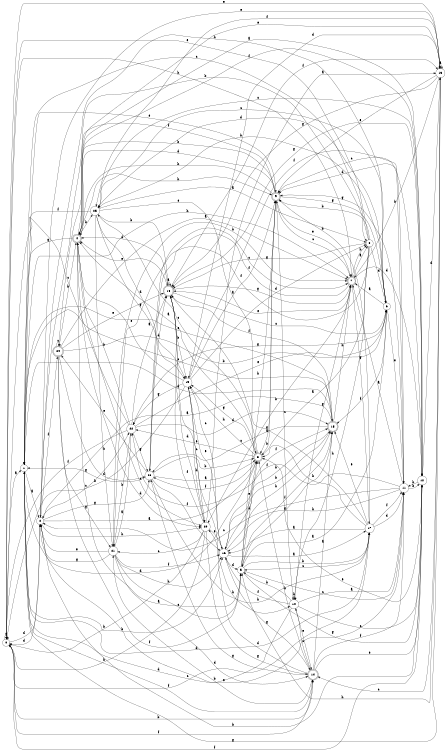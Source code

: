 digraph n21_9 {
__start0 [label="" shape="none"];

rankdir=LR;
size="8,5";

s0 [style="filled", color="black", fillcolor="white" shape="circle", label="0"];
s1 [style="filled", color="black", fillcolor="white" shape="circle", label="1"];
s2 [style="filled", color="black", fillcolor="white" shape="circle", label="2"];
s3 [style="rounded,filled", color="black", fillcolor="white" shape="doublecircle", label="3"];
s4 [style="rounded,filled", color="black", fillcolor="white" shape="doublecircle", label="4"];
s5 [style="filled", color="black", fillcolor="white" shape="circle", label="5"];
s6 [style="filled", color="black", fillcolor="white" shape="circle", label="6"];
s7 [style="rounded,filled", color="black", fillcolor="white" shape="doublecircle", label="7"];
s8 [style="filled", color="black", fillcolor="white" shape="circle", label="8"];
s9 [style="rounded,filled", color="black", fillcolor="white" shape="doublecircle", label="9"];
s10 [style="filled", color="black", fillcolor="white" shape="circle", label="10"];
s11 [style="filled", color="black", fillcolor="white" shape="circle", label="11"];
s12 [style="filled", color="black", fillcolor="white" shape="circle", label="12"];
s13 [style="filled", color="black", fillcolor="white" shape="circle", label="13"];
s14 [style="rounded,filled", color="black", fillcolor="white" shape="doublecircle", label="14"];
s15 [style="rounded,filled", color="black", fillcolor="white" shape="doublecircle", label="15"];
s16 [style="filled", color="black", fillcolor="white" shape="circle", label="16"];
s17 [style="filled", color="black", fillcolor="white" shape="circle", label="17"];
s18 [style="rounded,filled", color="black", fillcolor="white" shape="doublecircle", label="18"];
s19 [style="filled", color="black", fillcolor="white" shape="circle", label="19"];
s20 [style="filled", color="black", fillcolor="white" shape="circle", label="20"];
s21 [style="filled", color="black", fillcolor="white" shape="circle", label="21"];
s22 [style="filled", color="black", fillcolor="white" shape="circle", label="22"];
s23 [style="filled", color="black", fillcolor="white" shape="circle", label="23"];
s24 [style="rounded,filled", color="black", fillcolor="white" shape="doublecircle", label="24"];
s25 [style="filled", color="black", fillcolor="white" shape="circle", label="25"];
s0 -> s1 [label="a"];
s0 -> s14 [label="b"];
s0 -> s17 [label="c"];
s0 -> s2 [label="d"];
s0 -> s13 [label="e"];
s0 -> s14 [label="f"];
s0 -> s0 [label="g"];
s0 -> s7 [label="h"];
s1 -> s2 [label="a"];
s1 -> s16 [label="b"];
s1 -> s15 [label="c"];
s1 -> s17 [label="d"];
s1 -> s9 [label="e"];
s1 -> s14 [label="f"];
s1 -> s13 [label="g"];
s1 -> s7 [label="h"];
s2 -> s3 [label="a"];
s2 -> s8 [label="b"];
s2 -> s22 [label="c"];
s2 -> s0 [label="d"];
s2 -> s13 [label="e"];
s2 -> s24 [label="f"];
s2 -> s23 [label="g"];
s2 -> s20 [label="h"];
s3 -> s4 [label="a"];
s3 -> s9 [label="b"];
s3 -> s25 [label="c"];
s3 -> s1 [label="d"];
s3 -> s22 [label="e"];
s3 -> s23 [label="f"];
s3 -> s19 [label="g"];
s3 -> s19 [label="h"];
s4 -> s5 [label="a"];
s4 -> s25 [label="b"];
s4 -> s20 [label="c"];
s4 -> s20 [label="d"];
s4 -> s13 [label="e"];
s4 -> s12 [label="f"];
s4 -> s1 [label="g"];
s4 -> s9 [label="h"];
s5 -> s6 [label="a"];
s5 -> s17 [label="b"];
s5 -> s11 [label="c"];
s5 -> s3 [label="d"];
s5 -> s3 [label="e"];
s5 -> s15 [label="f"];
s5 -> s12 [label="g"];
s5 -> s9 [label="h"];
s6 -> s7 [label="a"];
s6 -> s25 [label="b"];
s6 -> s25 [label="c"];
s6 -> s25 [label="d"];
s6 -> s11 [label="e"];
s6 -> s15 [label="f"];
s6 -> s22 [label="g"];
s6 -> s2 [label="h"];
s7 -> s8 [label="a"];
s7 -> s20 [label="b"];
s7 -> s9 [label="c"];
s7 -> s12 [label="d"];
s7 -> s18 [label="e"];
s7 -> s23 [label="f"];
s7 -> s17 [label="g"];
s7 -> s8 [label="h"];
s8 -> s3 [label="a"];
s8 -> s9 [label="b"];
s8 -> s1 [label="c"];
s8 -> s6 [label="d"];
s8 -> s0 [label="e"];
s8 -> s21 [label="f"];
s8 -> s18 [label="g"];
s8 -> s10 [label="h"];
s9 -> s3 [label="a"];
s9 -> s4 [label="b"];
s9 -> s10 [label="c"];
s9 -> s4 [label="d"];
s9 -> s7 [label="e"];
s9 -> s24 [label="f"];
s9 -> s6 [label="g"];
s9 -> s4 [label="h"];
s10 -> s11 [label="a"];
s10 -> s5 [label="b"];
s10 -> s12 [label="c"];
s10 -> s1 [label="d"];
s10 -> s14 [label="e"];
s10 -> s16 [label="f"];
s10 -> s7 [label="g"];
s10 -> s10 [label="h"];
s11 -> s7 [label="a"];
s11 -> s12 [label="b"];
s11 -> s2 [label="c"];
s11 -> s9 [label="d"];
s11 -> s2 [label="e"];
s11 -> s22 [label="f"];
s11 -> s9 [label="g"];
s11 -> s16 [label="h"];
s12 -> s4 [label="a"];
s12 -> s2 [label="b"];
s12 -> s9 [label="c"];
s12 -> s13 [label="d"];
s12 -> s3 [label="e"];
s12 -> s0 [label="f"];
s12 -> s18 [label="g"];
s12 -> s11 [label="h"];
s13 -> s13 [label="a"];
s13 -> s7 [label="b"];
s13 -> s14 [label="c"];
s13 -> s19 [label="d"];
s13 -> s9 [label="e"];
s13 -> s25 [label="f"];
s13 -> s18 [label="g"];
s13 -> s5 [label="h"];
s14 -> s15 [label="a"];
s14 -> s21 [label="b"];
s14 -> s10 [label="c"];
s14 -> s20 [label="d"];
s14 -> s12 [label="e"];
s14 -> s11 [label="f"];
s14 -> s23 [label="g"];
s14 -> s3 [label="h"];
s15 -> s2 [label="a"];
s15 -> s16 [label="b"];
s15 -> s23 [label="c"];
s15 -> s1 [label="d"];
s15 -> s1 [label="e"];
s15 -> s18 [label="f"];
s15 -> s5 [label="g"];
s15 -> s7 [label="h"];
s16 -> s17 [label="a"];
s16 -> s15 [label="b"];
s16 -> s19 [label="c"];
s16 -> s5 [label="d"];
s16 -> s19 [label="e"];
s16 -> s15 [label="f"];
s16 -> s14 [label="g"];
s16 -> s15 [label="h"];
s17 -> s16 [label="a"];
s17 -> s9 [label="b"];
s17 -> s5 [label="c"];
s17 -> s11 [label="d"];
s17 -> s15 [label="e"];
s17 -> s11 [label="f"];
s17 -> s18 [label="g"];
s17 -> s3 [label="h"];
s18 -> s18 [label="a"];
s18 -> s19 [label="b"];
s18 -> s6 [label="c"];
s18 -> s4 [label="d"];
s18 -> s4 [label="e"];
s18 -> s13 [label="f"];
s18 -> s7 [label="g"];
s18 -> s10 [label="h"];
s19 -> s9 [label="a"];
s19 -> s0 [label="b"];
s19 -> s20 [label="c"];
s19 -> s8 [label="d"];
s19 -> s4 [label="e"];
s19 -> s11 [label="f"];
s19 -> s22 [label="g"];
s19 -> s20 [label="h"];
s20 -> s13 [label="a"];
s20 -> s0 [label="b"];
s20 -> s21 [label="c"];
s20 -> s18 [label="d"];
s20 -> s16 [label="e"];
s20 -> s18 [label="f"];
s20 -> s14 [label="g"];
s20 -> s0 [label="h"];
s21 -> s22 [label="a"];
s21 -> s7 [label="b"];
s21 -> s5 [label="c"];
s21 -> s14 [label="d"];
s21 -> s2 [label="e"];
s21 -> s16 [label="f"];
s21 -> s2 [label="g"];
s21 -> s16 [label="h"];
s22 -> s18 [label="a"];
s22 -> s4 [label="b"];
s22 -> s0 [label="c"];
s22 -> s15 [label="d"];
s22 -> s6 [label="e"];
s22 -> s0 [label="f"];
s22 -> s23 [label="g"];
s22 -> s21 [label="h"];
s23 -> s3 [label="a"];
s23 -> s3 [label="b"];
s23 -> s7 [label="c"];
s23 -> s18 [label="d"];
s23 -> s24 [label="e"];
s23 -> s16 [label="f"];
s23 -> s1 [label="g"];
s23 -> s17 [label="h"];
s24 -> s7 [label="a"];
s24 -> s6 [label="b"];
s24 -> s24 [label="c"];
s24 -> s23 [label="d"];
s24 -> s18 [label="e"];
s24 -> s5 [label="f"];
s24 -> s21 [label="g"];
s24 -> s4 [label="h"];
s25 -> s8 [label="a"];
s25 -> s18 [label="b"];
s25 -> s12 [label="c"];
s25 -> s19 [label="d"];
s25 -> s3 [label="e"];
s25 -> s1 [label="f"];
s25 -> s19 [label="g"];
s25 -> s21 [label="h"];

}